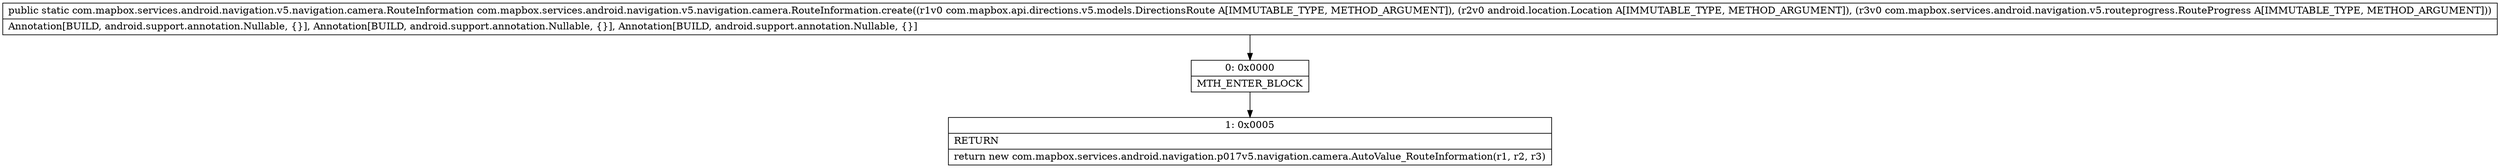 digraph "CFG forcom.mapbox.services.android.navigation.v5.navigation.camera.RouteInformation.create(Lcom\/mapbox\/api\/directions\/v5\/models\/DirectionsRoute;Landroid\/location\/Location;Lcom\/mapbox\/services\/android\/navigation\/v5\/routeprogress\/RouteProgress;)Lcom\/mapbox\/services\/android\/navigation\/v5\/navigation\/camera\/RouteInformation;" {
Node_0 [shape=record,label="{0\:\ 0x0000|MTH_ENTER_BLOCK\l}"];
Node_1 [shape=record,label="{1\:\ 0x0005|RETURN\l|return new com.mapbox.services.android.navigation.p017v5.navigation.camera.AutoValue_RouteInformation(r1, r2, r3)\l}"];
MethodNode[shape=record,label="{public static com.mapbox.services.android.navigation.v5.navigation.camera.RouteInformation com.mapbox.services.android.navigation.v5.navigation.camera.RouteInformation.create((r1v0 com.mapbox.api.directions.v5.models.DirectionsRoute A[IMMUTABLE_TYPE, METHOD_ARGUMENT]), (r2v0 android.location.Location A[IMMUTABLE_TYPE, METHOD_ARGUMENT]), (r3v0 com.mapbox.services.android.navigation.v5.routeprogress.RouteProgress A[IMMUTABLE_TYPE, METHOD_ARGUMENT]))  | Annotation[BUILD, android.support.annotation.Nullable, \{\}], Annotation[BUILD, android.support.annotation.Nullable, \{\}], Annotation[BUILD, android.support.annotation.Nullable, \{\}]\l}"];
MethodNode -> Node_0;
Node_0 -> Node_1;
}

